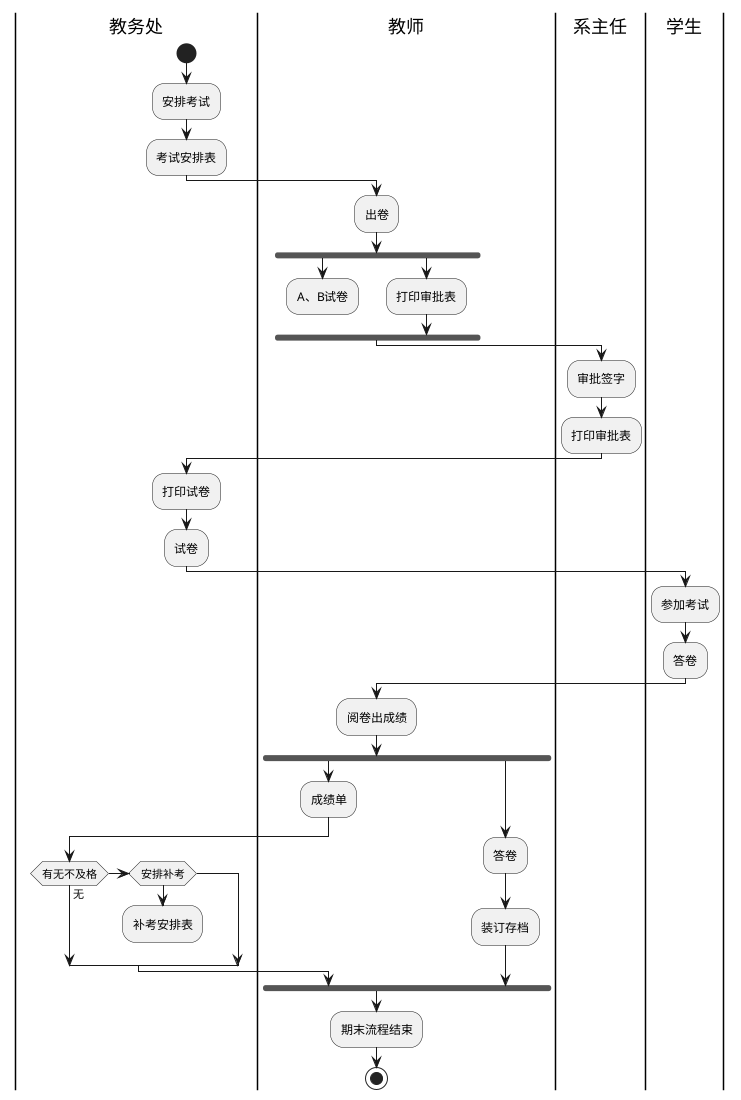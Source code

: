 @startuml
|教务处|
start
:安排考试;
:考试安排表;
|教师|
:出卷;
fork
   :A、B试卷;
   detach
 fork again
   :打印审批表;
 end fork
|系主任|
:审批签字;
:打印审批表;
|教务处|
:打印试卷;
:试卷;
|学生|
:参加考试;
:答卷;
|教师|
:阅卷出成绩;

fork
   :成绩单;
   |教务处|
   if (有无不及格) then (无)
   else if(安排补考)
   :补考安排表;
   detach
   endif
|教师|
fork again
   :答卷;
   :装订存档;
end fork
:期末流程结束;
stop
@enduml